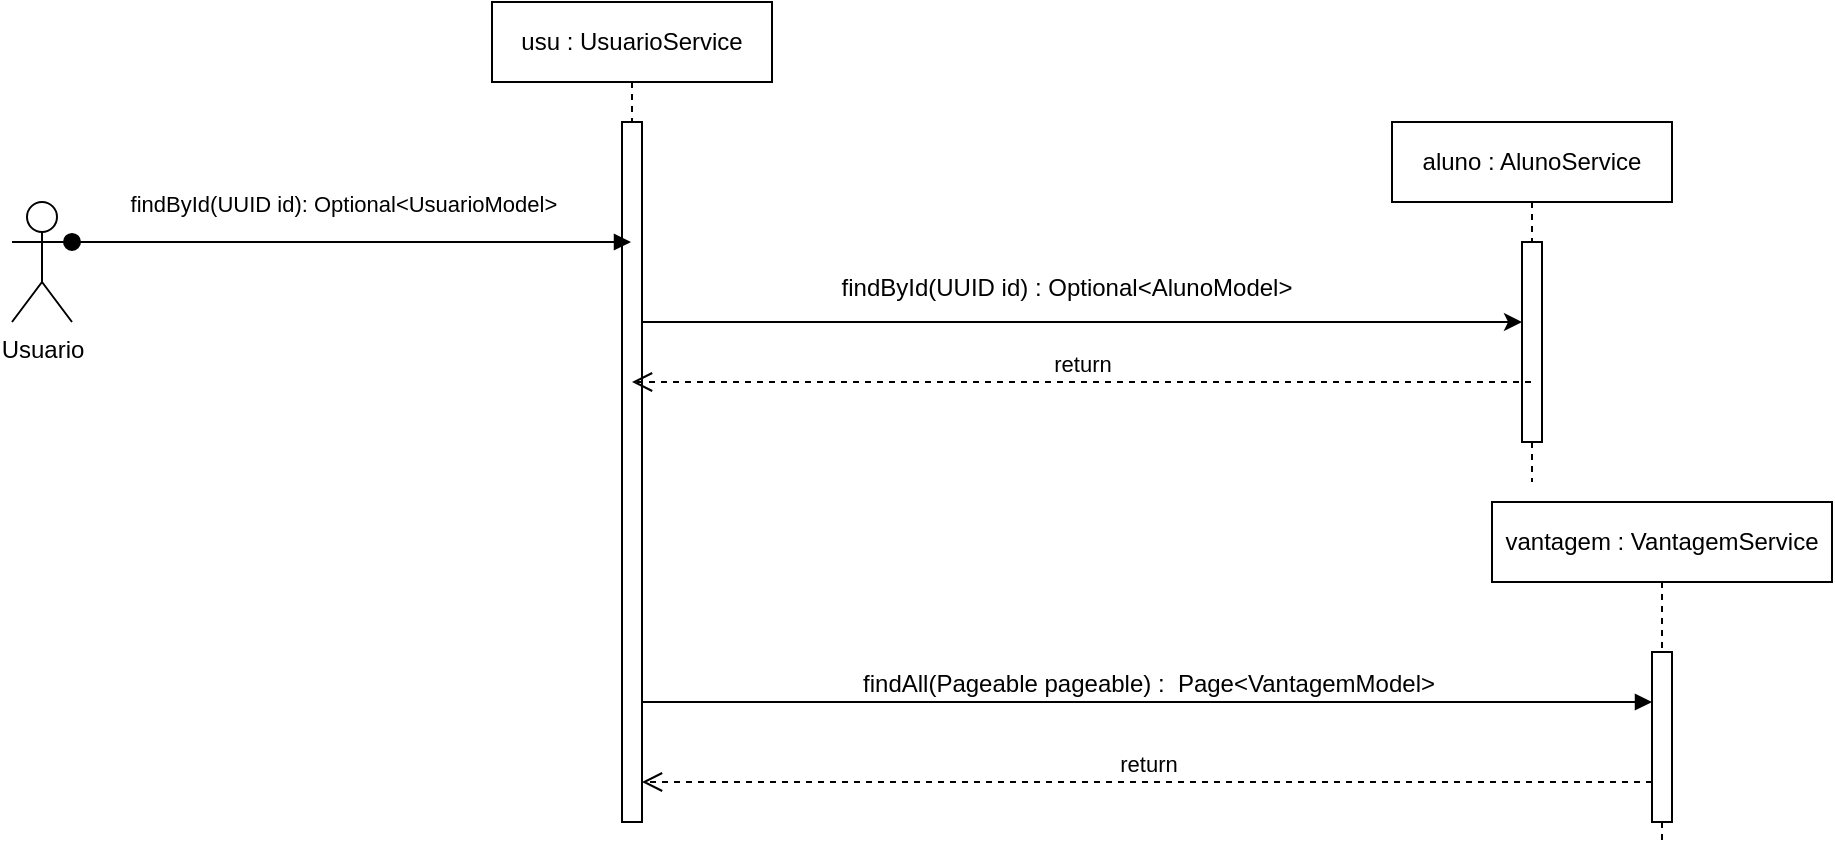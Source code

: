 <mxfile version="21.2.9" type="device">
  <diagram name="Page-1" id="2YBvvXClWsGukQMizWep">
    <mxGraphModel dx="1970" dy="425" grid="1" gridSize="10" guides="1" tooltips="1" connect="1" arrows="1" fold="1" page="1" pageScale="1" pageWidth="850" pageHeight="1100" math="0" shadow="0">
      <root>
        <mxCell id="0" />
        <mxCell id="1" parent="0" />
        <mxCell id="aM9ryv3xv72pqoxQDRHE-5" value="vantagem : VantagemService" style="shape=umlLifeline;perimeter=lifelinePerimeter;whiteSpace=wrap;html=1;container=0;dropTarget=0;collapsible=0;recursiveResize=0;outlineConnect=0;portConstraint=eastwest;newEdgeStyle={&quot;edgeStyle&quot;:&quot;elbowEdgeStyle&quot;,&quot;elbow&quot;:&quot;vertical&quot;,&quot;curved&quot;:0,&quot;rounded&quot;:0};" parent="1" vertex="1">
          <mxGeometry x="630" y="330" width="170" height="170" as="geometry" />
        </mxCell>
        <mxCell id="aM9ryv3xv72pqoxQDRHE-6" value="" style="html=1;points=[];perimeter=orthogonalPerimeter;outlineConnect=0;targetShapes=umlLifeline;portConstraint=eastwest;newEdgeStyle={&quot;edgeStyle&quot;:&quot;elbowEdgeStyle&quot;,&quot;elbow&quot;:&quot;vertical&quot;,&quot;curved&quot;:0,&quot;rounded&quot;:0};" parent="aM9ryv3xv72pqoxQDRHE-5" vertex="1">
          <mxGeometry x="80" y="75" width="10" height="85" as="geometry" />
        </mxCell>
        <mxCell id="aM9ryv3xv72pqoxQDRHE-7" value="&lt;font style=&quot;font-size: 12px;&quot;&gt;findAll(Pageable pageable) :&amp;nbsp; Page&amp;lt;VantagemModel&amp;gt;&lt;/font&gt;" style="html=1;verticalAlign=bottom;endArrow=block;edgeStyle=elbowEdgeStyle;elbow=vertical;curved=0;rounded=0;" parent="1" source="Q1VgEeJRlTlvnJsxtet2-6" target="aM9ryv3xv72pqoxQDRHE-6" edge="1">
          <mxGeometry relative="1" as="geometry">
            <mxPoint x="180" y="430" as="sourcePoint" />
            <Array as="points">
              <mxPoint x="305" y="430" />
              <mxPoint x="305" y="260" />
              <mxPoint x="755" y="230" />
            </Array>
          </mxGeometry>
        </mxCell>
        <mxCell id="aM9ryv3xv72pqoxQDRHE-8" value="return" style="html=1;verticalAlign=bottom;endArrow=open;dashed=1;endSize=8;edgeStyle=elbowEdgeStyle;elbow=vertical;curved=0;rounded=0;" parent="1" source="aM9ryv3xv72pqoxQDRHE-6" target="Q1VgEeJRlTlvnJsxtet2-6" edge="1">
          <mxGeometry relative="1" as="geometry">
            <mxPoint x="180" y="470" as="targetPoint" />
            <Array as="points">
              <mxPoint x="325" y="470" />
              <mxPoint x="325" y="490" />
              <mxPoint x="255" y="300" />
              <mxPoint x="755" y="270" />
              <mxPoint x="635" y="270" />
            </Array>
          </mxGeometry>
        </mxCell>
        <mxCell id="Uk5BdP9TBarbO92YxZMm-1" value="Usuario" style="shape=umlActor;verticalLabelPosition=bottom;verticalAlign=top;html=1;outlineConnect=0;" parent="1" vertex="1">
          <mxGeometry x="-110" y="180" width="30" height="60" as="geometry" />
        </mxCell>
        <mxCell id="Q1VgEeJRlTlvnJsxtet2-5" value="usu : UsuarioService" style="shape=umlLifeline;perimeter=lifelinePerimeter;whiteSpace=wrap;html=1;container=0;dropTarget=0;collapsible=0;recursiveResize=0;outlineConnect=0;portConstraint=eastwest;newEdgeStyle={&quot;edgeStyle&quot;:&quot;elbowEdgeStyle&quot;,&quot;elbow&quot;:&quot;vertical&quot;,&quot;curved&quot;:0,&quot;rounded&quot;:0};" parent="1" vertex="1">
          <mxGeometry x="130" y="80" width="140" height="410" as="geometry" />
        </mxCell>
        <mxCell id="Q1VgEeJRlTlvnJsxtet2-6" value="" style="html=1;points=[];perimeter=orthogonalPerimeter;outlineConnect=0;targetShapes=umlLifeline;portConstraint=eastwest;newEdgeStyle={&quot;edgeStyle&quot;:&quot;elbowEdgeStyle&quot;,&quot;elbow&quot;:&quot;vertical&quot;,&quot;curved&quot;:0,&quot;rounded&quot;:0};" parent="Q1VgEeJRlTlvnJsxtet2-5" vertex="1">
          <mxGeometry x="65" y="60" width="10" height="350" as="geometry" />
        </mxCell>
        <mxCell id="Q1VgEeJRlTlvnJsxtet2-9" value="findById(UUID id):&amp;nbsp;Optional&amp;lt;UsuarioModel&amp;gt;&amp;nbsp;" style="html=1;verticalAlign=bottom;startArrow=oval;endArrow=block;startSize=8;edgeStyle=elbowEdgeStyle;elbow=vertical;curved=0;rounded=0;exitX=1;exitY=0.333;exitDx=0;exitDy=0;exitPerimeter=0;" parent="1" source="Uk5BdP9TBarbO92YxZMm-1" target="Q1VgEeJRlTlvnJsxtet2-5" edge="1">
          <mxGeometry x="-0.018" y="10" relative="1" as="geometry">
            <mxPoint x="-10" y="370" as="sourcePoint" />
            <mxPoint x="380" y="370" as="targetPoint" />
            <Array as="points">
              <mxPoint x="30" y="200" />
              <mxPoint x="-20" y="220" />
            </Array>
            <mxPoint as="offset" />
          </mxGeometry>
        </mxCell>
        <mxCell id="Q1VgEeJRlTlvnJsxtet2-11" value="aluno : AlunoService" style="shape=umlLifeline;perimeter=lifelinePerimeter;whiteSpace=wrap;html=1;container=0;dropTarget=0;collapsible=0;recursiveResize=0;outlineConnect=0;portConstraint=eastwest;newEdgeStyle={&quot;edgeStyle&quot;:&quot;elbowEdgeStyle&quot;,&quot;elbow&quot;:&quot;vertical&quot;,&quot;curved&quot;:0,&quot;rounded&quot;:0};" parent="1" vertex="1">
          <mxGeometry x="580" y="140" width="140" height="180" as="geometry" />
        </mxCell>
        <mxCell id="Q1VgEeJRlTlvnJsxtet2-12" value="" style="html=1;points=[];perimeter=orthogonalPerimeter;outlineConnect=0;targetShapes=umlLifeline;portConstraint=eastwest;newEdgeStyle={&quot;edgeStyle&quot;:&quot;elbowEdgeStyle&quot;,&quot;elbow&quot;:&quot;vertical&quot;,&quot;curved&quot;:0,&quot;rounded&quot;:0};" parent="Q1VgEeJRlTlvnJsxtet2-11" vertex="1">
          <mxGeometry x="65" y="60" width="10" height="100" as="geometry" />
        </mxCell>
        <mxCell id="Q1VgEeJRlTlvnJsxtet2-14" value="return" style="html=1;verticalAlign=bottom;endArrow=open;dashed=1;endSize=8;edgeStyle=elbowEdgeStyle;elbow=vertical;curved=0;rounded=0;" parent="1" source="Q1VgEeJRlTlvnJsxtet2-11" target="Q1VgEeJRlTlvnJsxtet2-5" edge="1">
          <mxGeometry relative="1" as="geometry">
            <mxPoint x="290" y="400" as="targetPoint" />
            <Array as="points">
              <mxPoint x="500" y="270" />
              <mxPoint x="580" y="280" />
              <mxPoint x="385" y="400" />
              <mxPoint x="640" y="370" />
              <mxPoint x="520" y="370" />
            </Array>
            <mxPoint x="675" y="400" as="sourcePoint" />
          </mxGeometry>
        </mxCell>
        <mxCell id="qbFyAVvryj1fhBe-dgYW-2" value="" style="endArrow=classic;html=1;rounded=0;" parent="1" edge="1">
          <mxGeometry width="50" height="50" relative="1" as="geometry">
            <mxPoint x="205" y="240" as="sourcePoint" />
            <mxPoint x="645" y="240" as="targetPoint" />
            <Array as="points">
              <mxPoint x="480" y="240" />
            </Array>
          </mxGeometry>
        </mxCell>
        <mxCell id="qbFyAVvryj1fhBe-dgYW-3" value="findById(UUID id) :&amp;nbsp;Optional&amp;lt;AlunoModel&amp;gt;&lt;br&gt;&amp;nbsp;" style="text;html=1;strokeColor=none;fillColor=none;align=center;verticalAlign=middle;whiteSpace=wrap;rounded=0;" parent="1" vertex="1">
          <mxGeometry x="240" y="215" width="355" height="30" as="geometry" />
        </mxCell>
      </root>
    </mxGraphModel>
  </diagram>
</mxfile>
